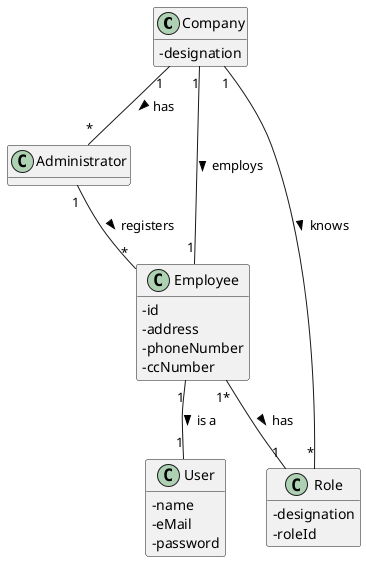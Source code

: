 @startuml
hide methods
top to bottom direction
skinparam classAttributeIconSize 0


class Company {
   -designation
}

class Administrator {}

class User {
  -name
  -eMail
  -password
}

class Role {
  -designation
  -roleId
}

class Employee {
  -id
  -address
  -phoneNumber
  -ccNumber
}
Company "1" -- "1" Employee  : employs >
Company "1" -- "*" Administrator : has >
Administrator "1" -- "*" Employee : registers >
Employee "1" --  "1" User : is a >
Company "1" -- "*" Role : knows >
Employee "1*" -- "1" Role : has >



@enduml